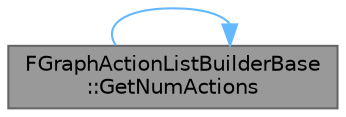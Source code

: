 digraph "FGraphActionListBuilderBase::GetNumActions"
{
 // INTERACTIVE_SVG=YES
 // LATEX_PDF_SIZE
  bgcolor="transparent";
  edge [fontname=Helvetica,fontsize=10,labelfontname=Helvetica,labelfontsize=10];
  node [fontname=Helvetica,fontsize=10,shape=box,height=0.2,width=0.4];
  rankdir="LR";
  Node1 [id="Node000001",label="FGraphActionListBuilderBase\l::GetNumActions",height=0.2,width=0.4,color="gray40", fillcolor="grey60", style="filled", fontcolor="black",tooltip="Returns the current number of entries."];
  Node1 -> Node1 [id="edge1_Node000001_Node000001",color="steelblue1",style="solid",tooltip=" "];
}
